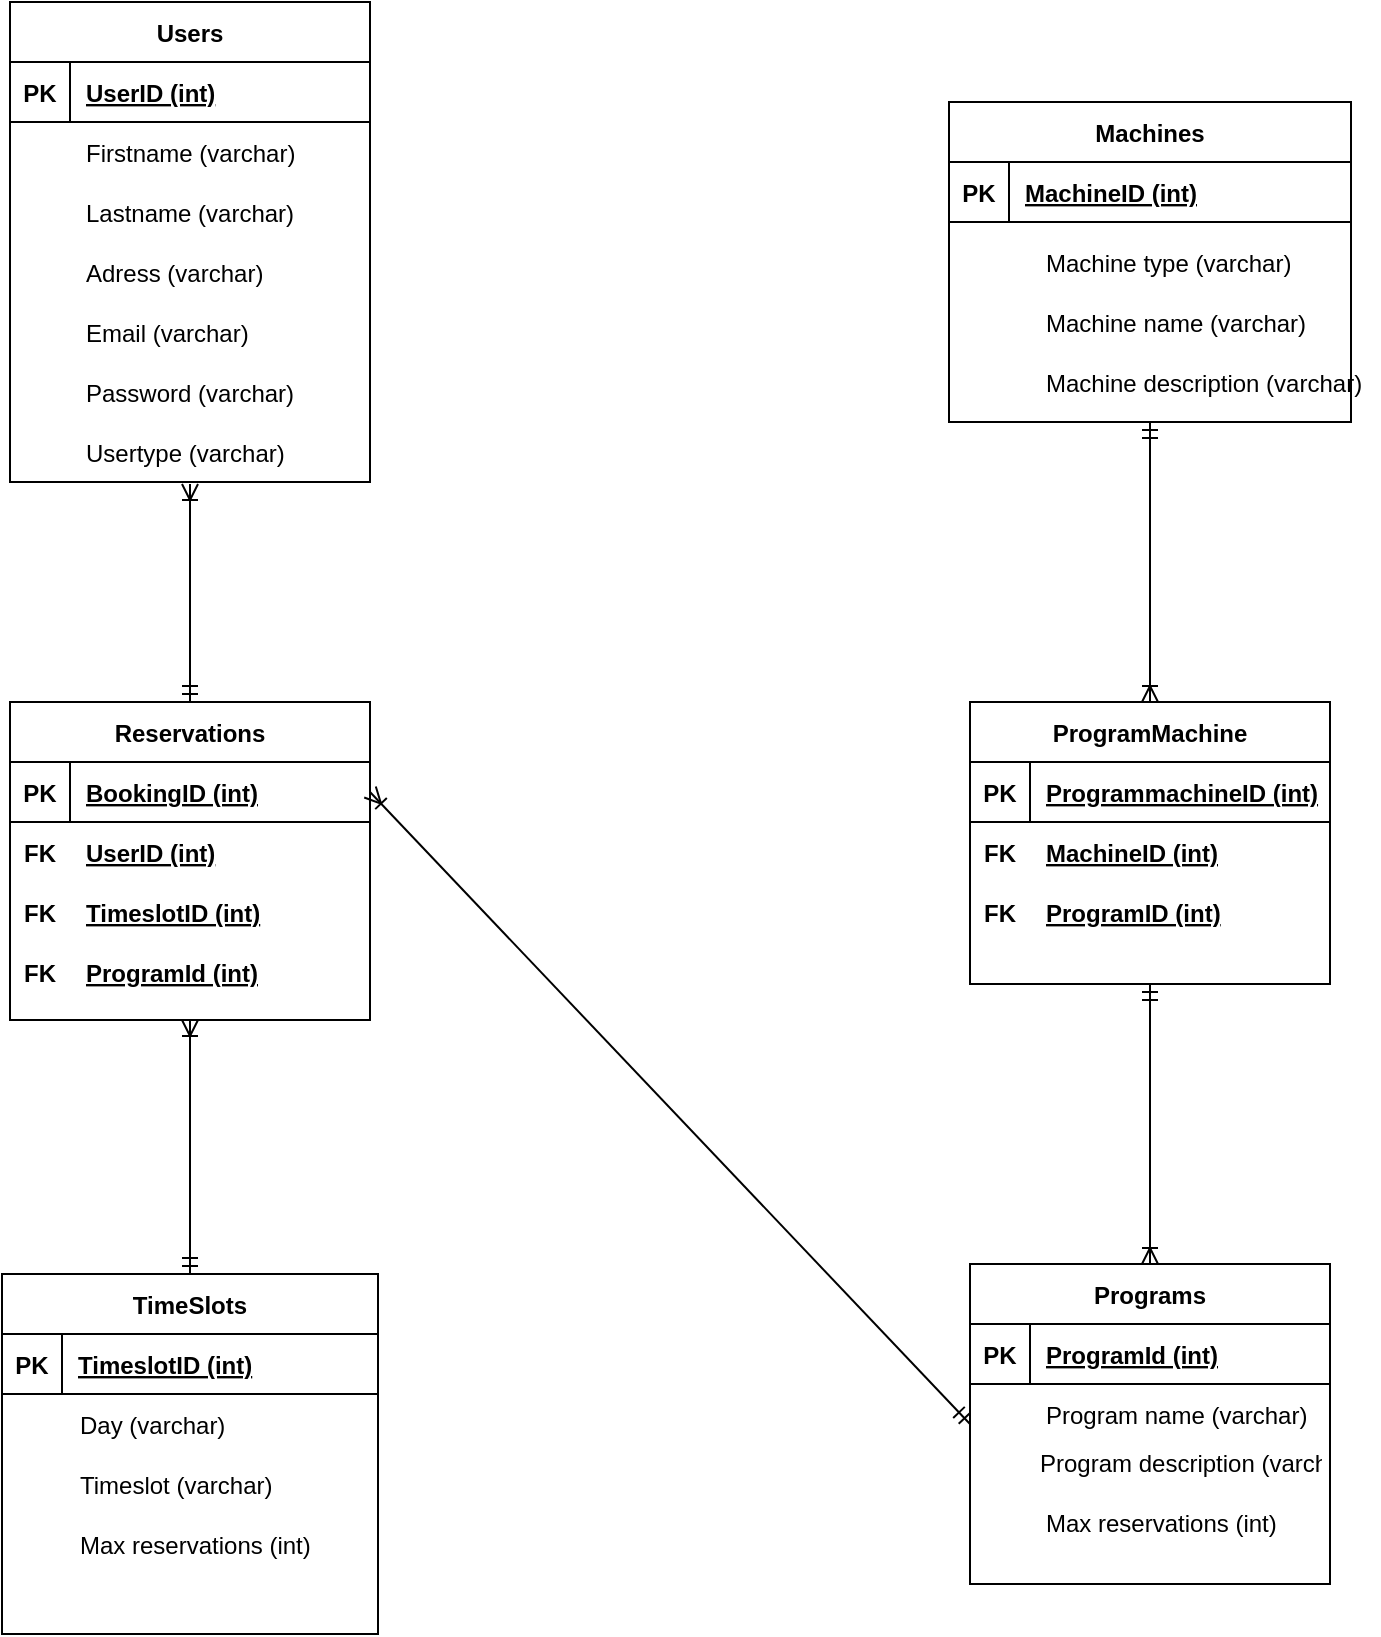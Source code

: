 <mxfile version="17.4.5" type="device"><diagram id="R2lEEEUBdFMjLlhIrx00" name="Page-1"><mxGraphModel dx="1730" dy="865" grid="0" gridSize="10" guides="1" tooltips="1" connect="1" arrows="1" fold="1" page="1" pageScale="1" pageWidth="850" pageHeight="1100" math="0" shadow="0" extFonts="Permanent Marker^https://fonts.googleapis.com/css?family=Permanent+Marker"><root><mxCell id="0"/><mxCell id="1" parent="0"/><mxCell id="HYd5FJW_tqJQWdOo6euK-1" value="Users" style="shape=table;startSize=30;container=1;collapsible=1;childLayout=tableLayout;fixedRows=1;rowLines=0;fontStyle=1;align=center;resizeLast=1;" parent="1" vertex="1"><mxGeometry x="120" y="50" width="180" height="240" as="geometry"/></mxCell><mxCell id="HYd5FJW_tqJQWdOo6euK-2" value="" style="shape=tableRow;horizontal=0;startSize=0;swimlaneHead=0;swimlaneBody=0;fillColor=none;collapsible=0;dropTarget=0;points=[[0,0.5],[1,0.5]];portConstraint=eastwest;top=0;left=0;right=0;bottom=1;" parent="HYd5FJW_tqJQWdOo6euK-1" vertex="1"><mxGeometry y="30" width="180" height="30" as="geometry"/></mxCell><mxCell id="HYd5FJW_tqJQWdOo6euK-3" value="PK" style="shape=partialRectangle;connectable=0;fillColor=none;top=0;left=0;bottom=0;right=0;fontStyle=1;overflow=hidden;" parent="HYd5FJW_tqJQWdOo6euK-2" vertex="1"><mxGeometry width="30" height="30" as="geometry"><mxRectangle width="30" height="30" as="alternateBounds"/></mxGeometry></mxCell><mxCell id="HYd5FJW_tqJQWdOo6euK-4" value="UserID (int)" style="shape=partialRectangle;connectable=0;fillColor=none;top=0;left=0;bottom=0;right=0;align=left;spacingLeft=6;fontStyle=5;overflow=hidden;" parent="HYd5FJW_tqJQWdOo6euK-2" vertex="1"><mxGeometry x="30" width="150" height="30" as="geometry"><mxRectangle width="150" height="30" as="alternateBounds"/></mxGeometry></mxCell><mxCell id="HYd5FJW_tqJQWdOo6euK-40" value="Reservations" style="shape=table;startSize=30;container=1;collapsible=1;childLayout=tableLayout;fixedRows=1;rowLines=0;fontStyle=1;align=center;resizeLast=1;" parent="1" vertex="1"><mxGeometry x="120" y="400" width="180" height="159" as="geometry"/></mxCell><mxCell id="HYd5FJW_tqJQWdOo6euK-41" value="" style="shape=tableRow;horizontal=0;startSize=0;swimlaneHead=0;swimlaneBody=0;fillColor=none;collapsible=0;dropTarget=0;points=[[0,0.5],[1,0.5]];portConstraint=eastwest;top=0;left=0;right=0;bottom=1;" parent="HYd5FJW_tqJQWdOo6euK-40" vertex="1"><mxGeometry y="30" width="180" height="30" as="geometry"/></mxCell><mxCell id="HYd5FJW_tqJQWdOo6euK-42" value="PK" style="shape=partialRectangle;connectable=0;fillColor=none;top=0;left=0;bottom=0;right=0;fontStyle=1;overflow=hidden;" parent="HYd5FJW_tqJQWdOo6euK-41" vertex="1"><mxGeometry width="30" height="30" as="geometry"><mxRectangle width="30" height="30" as="alternateBounds"/></mxGeometry></mxCell><mxCell id="HYd5FJW_tqJQWdOo6euK-43" value="BookingID (int)" style="shape=partialRectangle;connectable=0;fillColor=none;top=0;left=0;bottom=0;right=0;align=left;spacingLeft=6;fontStyle=5;overflow=hidden;" parent="HYd5FJW_tqJQWdOo6euK-41" vertex="1"><mxGeometry x="30" width="150" height="30" as="geometry"><mxRectangle width="150" height="30" as="alternateBounds"/></mxGeometry></mxCell><mxCell id="HYd5FJW_tqJQWdOo6euK-53" value="TimeSlots" style="shape=table;startSize=30;container=1;collapsible=1;childLayout=tableLayout;fixedRows=1;rowLines=0;fontStyle=1;align=center;resizeLast=1;" parent="1" vertex="1"><mxGeometry x="116" y="686" width="188" height="180" as="geometry"/></mxCell><mxCell id="HYd5FJW_tqJQWdOo6euK-54" value="" style="shape=tableRow;horizontal=0;startSize=0;swimlaneHead=0;swimlaneBody=0;fillColor=none;collapsible=0;dropTarget=0;points=[[0,0.5],[1,0.5]];portConstraint=eastwest;top=0;left=0;right=0;bottom=1;" parent="HYd5FJW_tqJQWdOo6euK-53" vertex="1"><mxGeometry y="30" width="188" height="30" as="geometry"/></mxCell><mxCell id="HYd5FJW_tqJQWdOo6euK-55" value="PK" style="shape=partialRectangle;connectable=0;fillColor=none;top=0;left=0;bottom=0;right=0;fontStyle=1;overflow=hidden;" parent="HYd5FJW_tqJQWdOo6euK-54" vertex="1"><mxGeometry width="30" height="30" as="geometry"><mxRectangle width="30" height="30" as="alternateBounds"/></mxGeometry></mxCell><mxCell id="HYd5FJW_tqJQWdOo6euK-56" value="TimeslotID (int)" style="shape=partialRectangle;connectable=0;fillColor=none;top=0;left=0;bottom=0;right=0;align=left;spacingLeft=6;fontStyle=5;overflow=hidden;" parent="HYd5FJW_tqJQWdOo6euK-54" vertex="1"><mxGeometry x="30" width="158" height="30" as="geometry"><mxRectangle width="158" height="30" as="alternateBounds"/></mxGeometry></mxCell><mxCell id="HYd5FJW_tqJQWdOo6euK-66" value="Machines" style="shape=table;startSize=30;container=1;collapsible=1;childLayout=tableLayout;fixedRows=1;rowLines=0;fontStyle=1;align=center;resizeLast=1;" parent="1" vertex="1"><mxGeometry x="589.5" y="100" width="201" height="160" as="geometry"/></mxCell><mxCell id="HYd5FJW_tqJQWdOo6euK-67" value="" style="shape=tableRow;horizontal=0;startSize=0;swimlaneHead=0;swimlaneBody=0;fillColor=none;collapsible=0;dropTarget=0;points=[[0,0.5],[1,0.5]];portConstraint=eastwest;top=0;left=0;right=0;bottom=1;" parent="HYd5FJW_tqJQWdOo6euK-66" vertex="1"><mxGeometry y="30" width="201" height="30" as="geometry"/></mxCell><mxCell id="HYd5FJW_tqJQWdOo6euK-68" value="PK" style="shape=partialRectangle;connectable=0;fillColor=none;top=0;left=0;bottom=0;right=0;fontStyle=1;overflow=hidden;" parent="HYd5FJW_tqJQWdOo6euK-67" vertex="1"><mxGeometry width="30" height="30" as="geometry"><mxRectangle width="30" height="30" as="alternateBounds"/></mxGeometry></mxCell><mxCell id="HYd5FJW_tqJQWdOo6euK-69" value="MachineID (int)" style="shape=partialRectangle;connectable=0;fillColor=none;top=0;left=0;bottom=0;right=0;align=left;spacingLeft=6;fontStyle=5;overflow=hidden;" parent="HYd5FJW_tqJQWdOo6euK-67" vertex="1"><mxGeometry x="30" width="171" height="30" as="geometry"><mxRectangle width="171" height="30" as="alternateBounds"/></mxGeometry></mxCell><mxCell id="HYd5FJW_tqJQWdOo6euK-79" value="Email (varchar)" style="shape=partialRectangle;connectable=0;fillColor=none;top=0;left=0;bottom=0;right=0;align=left;spacingLeft=6;overflow=hidden;" parent="1" vertex="1"><mxGeometry x="150" y="200" width="150" height="30" as="geometry"><mxRectangle width="150" height="30" as="alternateBounds"/></mxGeometry></mxCell><mxCell id="HYd5FJW_tqJQWdOo6euK-80" value="Password (varchar)" style="shape=partialRectangle;connectable=0;fillColor=none;top=0;left=0;bottom=0;right=0;align=left;spacingLeft=6;overflow=hidden;" parent="1" vertex="1"><mxGeometry x="150" y="230" width="150" height="30" as="geometry"><mxRectangle width="150" height="30" as="alternateBounds"/></mxGeometry></mxCell><mxCell id="HYd5FJW_tqJQWdOo6euK-88" value="" style="fontSize=12;html=1;endArrow=ERoneToMany;startArrow=ERmandOne;rounded=0;exitX=0.5;exitY=0;exitDx=0;exitDy=0;" parent="1" edge="1" source="HYd5FJW_tqJQWdOo6euK-40"><mxGeometry width="100" height="100" relative="1" as="geometry"><mxPoint x="343" y="328" as="sourcePoint"/><mxPoint x="210" y="291" as="targetPoint"/><Array as="points"/></mxGeometry></mxCell><mxCell id="HYd5FJW_tqJQWdOo6euK-89" value="" style="fontSize=12;html=1;endArrow=ERoneToMany;startArrow=ERmandOne;rounded=0;exitX=0.5;exitY=0;exitDx=0;exitDy=0;entryX=0.5;entryY=1;entryDx=0;entryDy=0;" parent="1" source="HYd5FJW_tqJQWdOo6euK-53" edge="1" target="HYd5FJW_tqJQWdOo6euK-40"><mxGeometry width="100" height="100" relative="1" as="geometry"><mxPoint x="220" y="300" as="sourcePoint"/><mxPoint x="210" y="700" as="targetPoint"/><Array as="points"/></mxGeometry></mxCell><mxCell id="8Y5aUoMCav1ySHdOc9fK-1" value="Usertype (varchar)" style="shape=partialRectangle;connectable=0;fillColor=none;top=0;left=0;bottom=0;right=0;align=left;spacingLeft=6;overflow=hidden;" parent="1" vertex="1"><mxGeometry x="150" y="260" width="150" height="30" as="geometry"><mxRectangle width="150" height="30" as="alternateBounds"/></mxGeometry></mxCell><mxCell id="8Y5aUoMCav1ySHdOc9fK-3" value="Day (varchar)" style="shape=partialRectangle;connectable=0;fillColor=none;top=0;left=0;bottom=0;right=0;align=left;spacingLeft=6;overflow=hidden;" parent="1" vertex="1"><mxGeometry x="147" y="746" width="150" height="30" as="geometry"><mxRectangle width="150" height="30" as="alternateBounds"/></mxGeometry></mxCell><mxCell id="8Y5aUoMCav1ySHdOc9fK-4" value="Timeslot (varchar)" style="shape=partialRectangle;connectable=0;fillColor=none;top=0;left=0;bottom=0;right=0;align=left;spacingLeft=6;overflow=hidden;" parent="1" vertex="1"><mxGeometry x="147" y="776" width="150" height="30" as="geometry"><mxRectangle width="150" height="30" as="alternateBounds"/></mxGeometry></mxCell><mxCell id="8Y5aUoMCav1ySHdOc9fK-5" value="Max reservations (int)" style="shape=partialRectangle;connectable=0;fillColor=none;top=0;left=0;bottom=0;right=0;align=left;spacingLeft=6;overflow=hidden;" parent="1" vertex="1"><mxGeometry x="147" y="806" width="150" height="30" as="geometry"><mxRectangle width="150" height="30" as="alternateBounds"/></mxGeometry></mxCell><mxCell id="8Y5aUoMCav1ySHdOc9fK-15" value="Firstname (varchar)" style="shape=partialRectangle;connectable=0;fillColor=none;top=0;left=0;bottom=0;right=0;align=left;spacingLeft=6;overflow=hidden;" parent="1" vertex="1"><mxGeometry x="150" y="110" width="150" height="30" as="geometry"><mxRectangle width="150" height="30" as="alternateBounds"/></mxGeometry></mxCell><mxCell id="8Y5aUoMCav1ySHdOc9fK-16" value="Lastname (varchar)" style="shape=partialRectangle;connectable=0;fillColor=none;top=0;left=0;bottom=0;right=0;align=left;spacingLeft=6;overflow=hidden;" parent="1" vertex="1"><mxGeometry x="150" y="140" width="150" height="30" as="geometry"><mxRectangle width="150" height="30" as="alternateBounds"/></mxGeometry></mxCell><mxCell id="8Y5aUoMCav1ySHdOc9fK-17" value="Adress (varchar)" style="shape=partialRectangle;connectable=0;fillColor=none;top=0;left=0;bottom=0;right=0;align=left;spacingLeft=6;overflow=hidden;" parent="1" vertex="1"><mxGeometry x="150" y="170" width="150" height="30" as="geometry"><mxRectangle width="150" height="30" as="alternateBounds"/></mxGeometry></mxCell><mxCell id="8Y5aUoMCav1ySHdOc9fK-19" value="UserID (int)" style="shape=partialRectangle;connectable=0;fillColor=none;top=0;left=0;bottom=0;right=0;align=left;spacingLeft=6;fontStyle=5;overflow=hidden;" parent="1" vertex="1"><mxGeometry x="150" y="460" width="150" height="30" as="geometry"><mxRectangle width="150" height="30" as="alternateBounds"/></mxGeometry></mxCell><mxCell id="8Y5aUoMCav1ySHdOc9fK-20" value="TimeslotID (int)" style="shape=partialRectangle;connectable=0;fillColor=none;top=0;left=0;bottom=0;right=0;align=left;spacingLeft=6;fontStyle=5;overflow=hidden;" parent="1" vertex="1"><mxGeometry x="150" y="490" width="150" height="30" as="geometry"><mxRectangle width="150" height="30" as="alternateBounds"/></mxGeometry></mxCell><mxCell id="8Y5aUoMCav1ySHdOc9fK-21" value="ProgramId (int)" style="shape=partialRectangle;connectable=0;fillColor=none;top=0;left=0;bottom=0;right=0;align=left;spacingLeft=6;fontStyle=5;overflow=hidden;" parent="1" vertex="1"><mxGeometry x="150" y="520" width="150" height="30" as="geometry"><mxRectangle width="150" height="30" as="alternateBounds"/></mxGeometry></mxCell><mxCell id="8Y5aUoMCav1ySHdOc9fK-22" value="FK" style="shape=partialRectangle;connectable=0;fillColor=none;top=0;left=0;bottom=0;right=0;fontStyle=1;overflow=hidden;" parent="1" vertex="1"><mxGeometry x="120" y="460" width="30" height="30" as="geometry"><mxRectangle width="30" height="30" as="alternateBounds"/></mxGeometry></mxCell><mxCell id="8Y5aUoMCav1ySHdOc9fK-23" value="FK" style="shape=partialRectangle;connectable=0;fillColor=none;top=0;left=0;bottom=0;right=0;fontStyle=1;overflow=hidden;" parent="1" vertex="1"><mxGeometry x="120" y="490" width="30" height="30" as="geometry"><mxRectangle width="30" height="30" as="alternateBounds"/></mxGeometry></mxCell><mxCell id="8Y5aUoMCav1ySHdOc9fK-24" value="FK" style="shape=partialRectangle;connectable=0;fillColor=none;top=0;left=0;bottom=0;right=0;fontStyle=1;overflow=hidden;" parent="1" vertex="1"><mxGeometry x="120" y="520" width="30" height="30" as="geometry"><mxRectangle width="30" height="30" as="alternateBounds"/></mxGeometry></mxCell><mxCell id="8Y5aUoMCav1ySHdOc9fK-30" value="Machine type (varchar)" style="shape=partialRectangle;connectable=0;fillColor=none;top=0;left=0;bottom=0;right=0;align=left;spacingLeft=6;overflow=hidden;" parent="1" vertex="1"><mxGeometry x="630" y="165" width="150" height="30" as="geometry"><mxRectangle width="150" height="30" as="alternateBounds"/></mxGeometry></mxCell><mxCell id="oRa1V-He5DllBAJYN-ce-2" value="ProgramMachine" style="shape=table;startSize=30;container=1;collapsible=1;childLayout=tableLayout;fixedRows=1;rowLines=0;fontStyle=1;align=center;resizeLast=1;" vertex="1" parent="1"><mxGeometry x="600" y="400" width="180" height="141" as="geometry"/></mxCell><mxCell id="oRa1V-He5DllBAJYN-ce-3" value="" style="shape=tableRow;horizontal=0;startSize=0;swimlaneHead=0;swimlaneBody=0;fillColor=none;collapsible=0;dropTarget=0;points=[[0,0.5],[1,0.5]];portConstraint=eastwest;top=0;left=0;right=0;bottom=1;" vertex="1" parent="oRa1V-He5DllBAJYN-ce-2"><mxGeometry y="30" width="180" height="30" as="geometry"/></mxCell><mxCell id="oRa1V-He5DllBAJYN-ce-4" value="PK" style="shape=partialRectangle;connectable=0;fillColor=none;top=0;left=0;bottom=0;right=0;fontStyle=1;overflow=hidden;" vertex="1" parent="oRa1V-He5DllBAJYN-ce-3"><mxGeometry width="30" height="30" as="geometry"><mxRectangle width="30" height="30" as="alternateBounds"/></mxGeometry></mxCell><mxCell id="oRa1V-He5DllBAJYN-ce-5" value="ProgrammachineID (int)" style="shape=partialRectangle;connectable=0;fillColor=none;top=0;left=0;bottom=0;right=0;align=left;spacingLeft=6;fontStyle=5;overflow=hidden;" vertex="1" parent="oRa1V-He5DllBAJYN-ce-3"><mxGeometry x="30" width="150" height="30" as="geometry"><mxRectangle width="150" height="30" as="alternateBounds"/></mxGeometry></mxCell><mxCell id="oRa1V-He5DllBAJYN-ce-15" value="Machine name (varchar)" style="shape=partialRectangle;connectable=0;fillColor=none;top=0;left=0;bottom=0;right=0;align=left;spacingLeft=6;overflow=hidden;" vertex="1" parent="1"><mxGeometry x="630" y="195" width="150" height="30" as="geometry"><mxRectangle width="150" height="30" as="alternateBounds"/></mxGeometry></mxCell><mxCell id="oRa1V-He5DllBAJYN-ce-16" value="Machine description (varchar)" style="shape=partialRectangle;connectable=0;fillColor=none;top=0;left=0;bottom=0;right=0;align=left;spacingLeft=6;overflow=hidden;" vertex="1" parent="1"><mxGeometry x="630" y="225" width="174" height="30" as="geometry"><mxRectangle width="150" height="30" as="alternateBounds"/></mxGeometry></mxCell><mxCell id="oRa1V-He5DllBAJYN-ce-17" value="" style="fontSize=12;html=1;endArrow=ERoneToMany;startArrow=ERmandOne;rounded=0;entryX=0.5;entryY=0;entryDx=0;entryDy=0;exitX=0.5;exitY=1;exitDx=0;exitDy=0;" edge="1" parent="1" source="HYd5FJW_tqJQWdOo6euK-66" target="oRa1V-He5DllBAJYN-ce-2"><mxGeometry width="100" height="100" relative="1" as="geometry"><mxPoint x="220" y="330" as="sourcePoint"/><mxPoint x="220" y="410" as="targetPoint"/><Array as="points"/></mxGeometry></mxCell><mxCell id="oRa1V-He5DllBAJYN-ce-18" value="" style="fontSize=12;html=1;endArrow=ERoneToMany;startArrow=ERmandOne;rounded=0;exitX=0;exitY=0.5;exitDx=0;exitDy=0;entryX=1;entryY=0.5;entryDx=0;entryDy=0;" edge="1" parent="1" source="oRa1V-He5DllBAJYN-ce-24" target="HYd5FJW_tqJQWdOo6euK-41"><mxGeometry width="100" height="100" relative="1" as="geometry"><mxPoint x="597" y="833" as="sourcePoint"/><mxPoint x="300" y="517" as="targetPoint"/><Array as="points"/></mxGeometry></mxCell><mxCell id="oRa1V-He5DllBAJYN-ce-19" value="FK" style="shape=partialRectangle;connectable=0;fillColor=none;top=0;left=0;bottom=0;right=0;fontStyle=1;overflow=hidden;" vertex="1" parent="1"><mxGeometry x="600" y="460" width="30" height="30" as="geometry"><mxRectangle width="30" height="30" as="alternateBounds"/></mxGeometry></mxCell><mxCell id="oRa1V-He5DllBAJYN-ce-21" value="MachineID (int)" style="shape=partialRectangle;connectable=0;fillColor=none;top=0;left=0;bottom=0;right=0;align=left;spacingLeft=6;fontStyle=5;overflow=hidden;" vertex="1" parent="1"><mxGeometry x="630" y="460" width="150" height="30" as="geometry"><mxRectangle width="150" height="30" as="alternateBounds"/></mxGeometry></mxCell><mxCell id="oRa1V-He5DllBAJYN-ce-22" value="ProgramID (int)" style="shape=partialRectangle;connectable=0;fillColor=none;top=0;left=0;bottom=0;right=0;align=left;spacingLeft=6;fontStyle=5;overflow=hidden;" vertex="1" parent="1"><mxGeometry x="630" y="490" width="150" height="30" as="geometry"><mxRectangle width="150" height="30" as="alternateBounds"/></mxGeometry></mxCell><mxCell id="oRa1V-He5DllBAJYN-ce-23" value="FK" style="shape=partialRectangle;connectable=0;fillColor=none;top=0;left=0;bottom=0;right=0;fontStyle=1;overflow=hidden;" vertex="1" parent="1"><mxGeometry x="600" y="490" width="30" height="30" as="geometry"><mxRectangle width="30" height="30" as="alternateBounds"/></mxGeometry></mxCell><mxCell id="oRa1V-He5DllBAJYN-ce-24" value="Programs" style="shape=table;startSize=30;container=1;collapsible=1;childLayout=tableLayout;fixedRows=1;rowLines=0;fontStyle=1;align=center;resizeLast=1;" vertex="1" parent="1"><mxGeometry x="600" y="681" width="180" height="160" as="geometry"/></mxCell><mxCell id="oRa1V-He5DllBAJYN-ce-25" value="" style="shape=tableRow;horizontal=0;startSize=0;swimlaneHead=0;swimlaneBody=0;fillColor=none;collapsible=0;dropTarget=0;points=[[0,0.5],[1,0.5]];portConstraint=eastwest;top=0;left=0;right=0;bottom=1;" vertex="1" parent="oRa1V-He5DllBAJYN-ce-24"><mxGeometry y="30" width="180" height="30" as="geometry"/></mxCell><mxCell id="oRa1V-He5DllBAJYN-ce-26" value="PK" style="shape=partialRectangle;connectable=0;fillColor=none;top=0;left=0;bottom=0;right=0;fontStyle=1;overflow=hidden;" vertex="1" parent="oRa1V-He5DllBAJYN-ce-25"><mxGeometry width="30" height="30" as="geometry"><mxRectangle width="30" height="30" as="alternateBounds"/></mxGeometry></mxCell><mxCell id="oRa1V-He5DllBAJYN-ce-27" value="ProgramId (int)" style="shape=partialRectangle;connectable=0;fillColor=none;top=0;left=0;bottom=0;right=0;align=left;spacingLeft=6;fontStyle=5;overflow=hidden;" vertex="1" parent="oRa1V-He5DllBAJYN-ce-25"><mxGeometry x="30" width="150" height="30" as="geometry"><mxRectangle width="150" height="30" as="alternateBounds"/></mxGeometry></mxCell><mxCell id="oRa1V-He5DllBAJYN-ce-33" value="Max reservations (int)" style="shape=partialRectangle;connectable=0;fillColor=none;top=0;left=0;bottom=0;right=0;align=left;spacingLeft=6;overflow=hidden;" vertex="1" parent="1"><mxGeometry x="630" y="795" width="150" height="30" as="geometry"><mxRectangle width="150" height="30" as="alternateBounds"/></mxGeometry></mxCell><mxCell id="oRa1V-He5DllBAJYN-ce-34" value="Program name (varchar)" style="shape=partialRectangle;connectable=0;fillColor=none;top=0;left=0;bottom=0;right=0;align=left;spacingLeft=6;overflow=hidden;" vertex="1" parent="1"><mxGeometry x="630" y="741" width="150" height="30" as="geometry"><mxRectangle width="150" height="30" as="alternateBounds"/></mxGeometry></mxCell><mxCell id="oRa1V-He5DllBAJYN-ce-36" value="" style="fontSize=12;html=1;endArrow=ERoneToMany;startArrow=ERmandOne;rounded=0;entryX=0.5;entryY=0;entryDx=0;entryDy=0;exitX=0.5;exitY=1;exitDx=0;exitDy=0;" edge="1" parent="1" source="oRa1V-He5DllBAJYN-ce-2" target="oRa1V-He5DllBAJYN-ce-24"><mxGeometry width="100" height="100" relative="1" as="geometry"><mxPoint x="687" y="614" as="sourcePoint"/><mxPoint x="475" y="769" as="targetPoint"/><Array as="points"/></mxGeometry></mxCell><mxCell id="oRa1V-He5DllBAJYN-ce-37" value="Program description (varchar)" style="shape=partialRectangle;connectable=0;fillColor=none;top=0;left=0;bottom=0;right=0;align=left;spacingLeft=6;overflow=hidden;" vertex="1" parent="1"><mxGeometry x="627" y="765" width="150" height="30" as="geometry"><mxRectangle width="150" height="30" as="alternateBounds"/></mxGeometry></mxCell></root></mxGraphModel></diagram></mxfile>